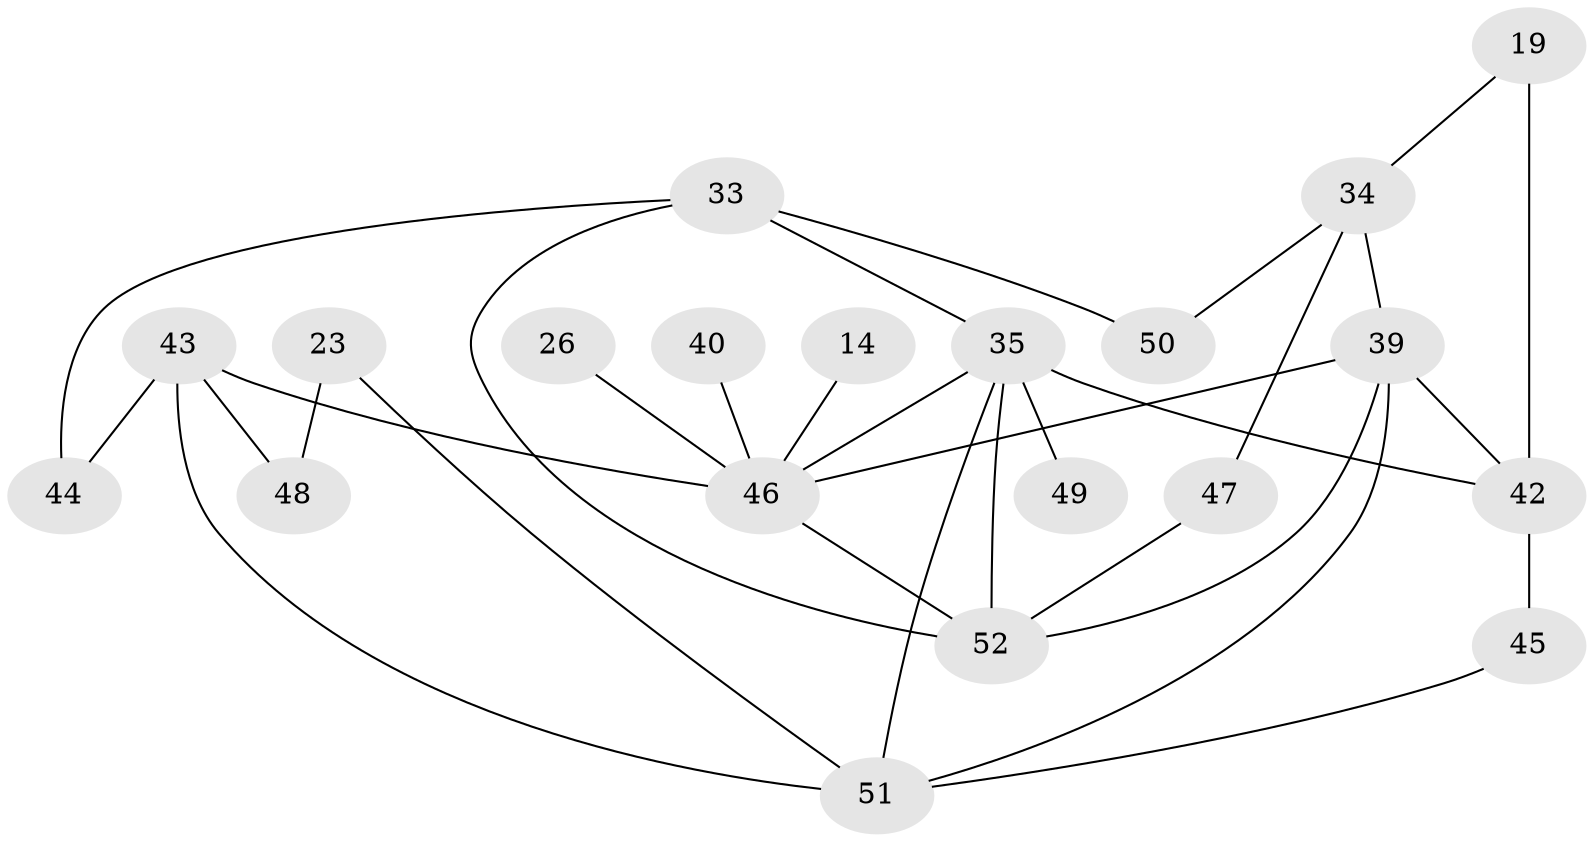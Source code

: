 // original degree distribution, {8: 0.019230769230769232, 4: 0.07692307692307693, 5: 0.11538461538461539, 6: 0.057692307692307696, 2: 0.38461538461538464, 3: 0.21153846153846154, 1: 0.1346153846153846}
// Generated by graph-tools (version 1.1) at 2025/45/03/04/25 21:45:15]
// undirected, 20 vertices, 31 edges
graph export_dot {
graph [start="1"]
  node [color=gray90,style=filled];
  14;
  19;
  23 [super="+18"];
  26;
  33 [super="+31"];
  34 [super="+9"];
  35 [super="+32+21+29+7"];
  39 [super="+1"];
  40 [super="+22"];
  42 [super="+17"];
  43;
  44;
  45 [super="+36"];
  46 [super="+10+28+38"];
  47;
  48;
  49;
  50 [super="+15"];
  51 [super="+41"];
  52 [super="+3+24"];
  14 -- 46;
  19 -- 42 [weight=2];
  19 -- 34;
  23 -- 48;
  23 -- 51;
  26 -- 46;
  33 -- 50;
  33 -- 35;
  33 -- 44;
  33 -- 52;
  34 -- 47;
  34 -- 39;
  34 -- 50;
  35 -- 52 [weight=3];
  35 -- 46 [weight=2];
  35 -- 42;
  35 -- 49;
  35 -- 51 [weight=3];
  39 -- 42 [weight=2];
  39 -- 52 [weight=2];
  39 -- 46 [weight=2];
  39 -- 51;
  40 -- 46;
  42 -- 45;
  43 -- 44;
  43 -- 48;
  43 -- 51 [weight=2];
  43 -- 46 [weight=2];
  45 -- 51 [weight=2];
  46 -- 52 [weight=2];
  47 -- 52;
}

